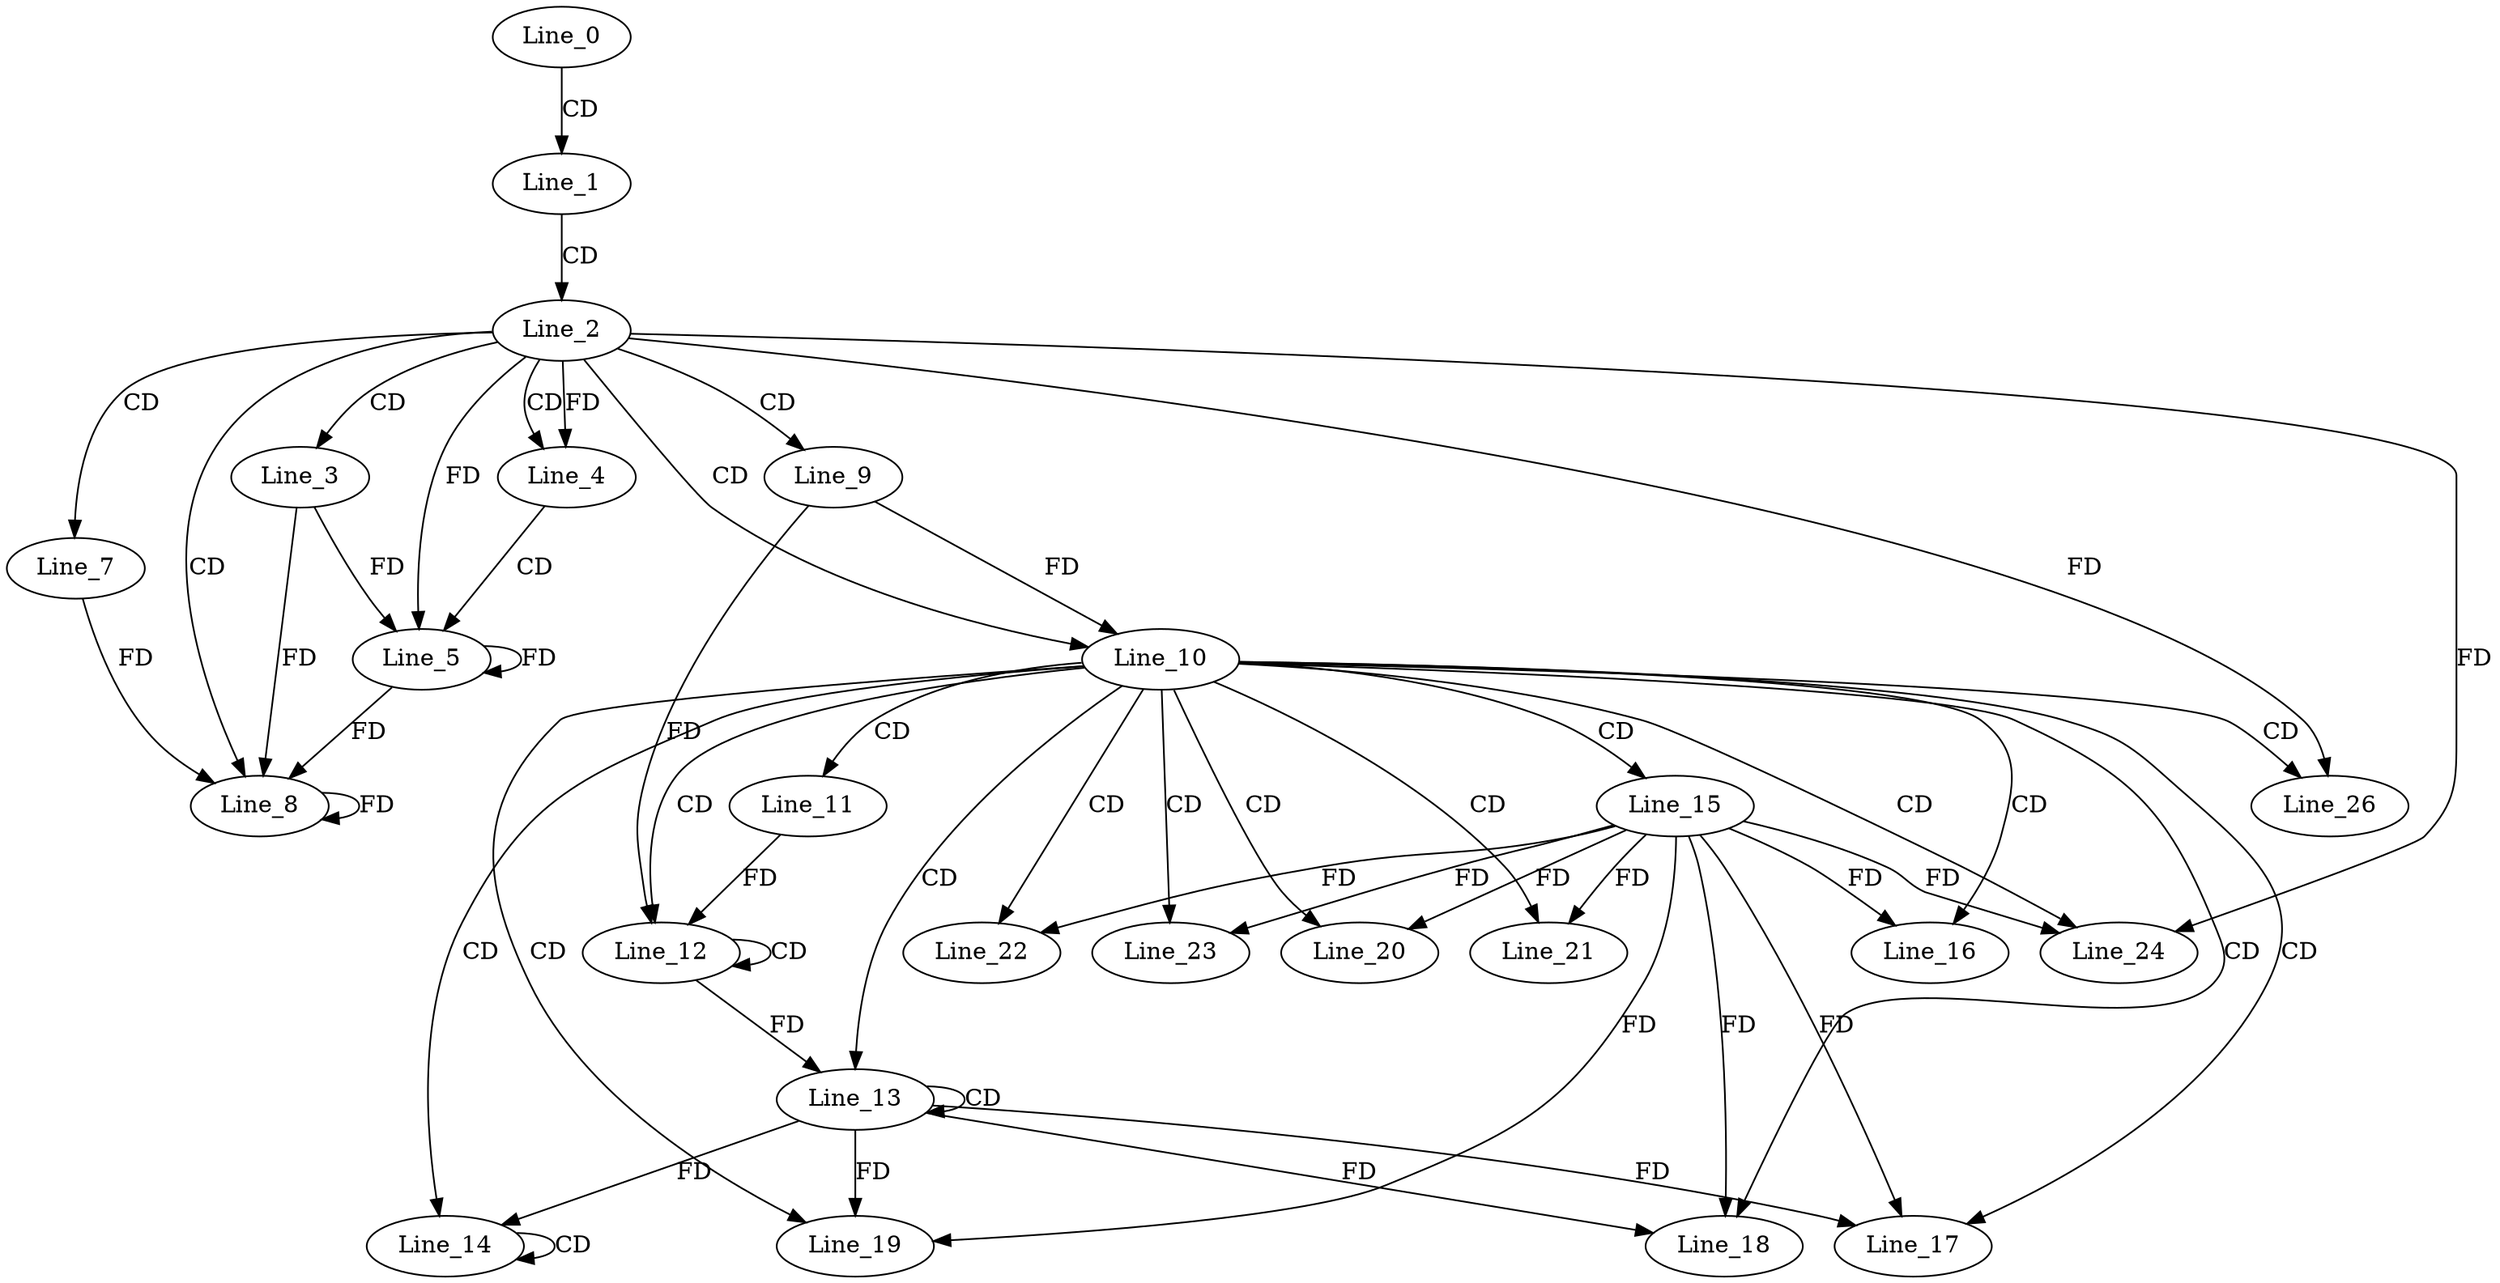 digraph G {
  Line_0;
  Line_1;
  Line_2;
  Line_3;
  Line_4;
  Line_4;
  Line_5;
  Line_5;
  Line_5;
  Line_7;
  Line_8;
  Line_8;
  Line_8;
  Line_9;
  Line_10;
  Line_10;
  Line_11;
  Line_12;
  Line_12;
  Line_12;
  Line_13;
  Line_13;
  Line_13;
  Line_14;
  Line_14;
  Line_14;
  Line_15;
  Line_16;
  Line_17;
  Line_17;
  Line_18;
  Line_18;
  Line_19;
  Line_19;
  Line_20;
  Line_21;
  Line_22;
  Line_23;
  Line_24;
  Line_24;
  Line_26;
  Line_0 -> Line_1 [ label="CD" ];
  Line_1 -> Line_2 [ label="CD" ];
  Line_2 -> Line_3 [ label="CD" ];
  Line_2 -> Line_4 [ label="CD" ];
  Line_2 -> Line_4 [ label="FD" ];
  Line_4 -> Line_5 [ label="CD" ];
  Line_3 -> Line_5 [ label="FD" ];
  Line_5 -> Line_5 [ label="FD" ];
  Line_2 -> Line_5 [ label="FD" ];
  Line_2 -> Line_7 [ label="CD" ];
  Line_2 -> Line_8 [ label="CD" ];
  Line_7 -> Line_8 [ label="FD" ];
  Line_8 -> Line_8 [ label="FD" ];
  Line_3 -> Line_8 [ label="FD" ];
  Line_5 -> Line_8 [ label="FD" ];
  Line_2 -> Line_9 [ label="CD" ];
  Line_2 -> Line_10 [ label="CD" ];
  Line_9 -> Line_10 [ label="FD" ];
  Line_10 -> Line_11 [ label="CD" ];
  Line_10 -> Line_12 [ label="CD" ];
  Line_12 -> Line_12 [ label="CD" ];
  Line_11 -> Line_12 [ label="FD" ];
  Line_9 -> Line_12 [ label="FD" ];
  Line_10 -> Line_13 [ label="CD" ];
  Line_13 -> Line_13 [ label="CD" ];
  Line_12 -> Line_13 [ label="FD" ];
  Line_10 -> Line_14 [ label="CD" ];
  Line_14 -> Line_14 [ label="CD" ];
  Line_13 -> Line_14 [ label="FD" ];
  Line_10 -> Line_15 [ label="CD" ];
  Line_10 -> Line_16 [ label="CD" ];
  Line_15 -> Line_16 [ label="FD" ];
  Line_10 -> Line_17 [ label="CD" ];
  Line_15 -> Line_17 [ label="FD" ];
  Line_13 -> Line_17 [ label="FD" ];
  Line_10 -> Line_18 [ label="CD" ];
  Line_15 -> Line_18 [ label="FD" ];
  Line_13 -> Line_18 [ label="FD" ];
  Line_10 -> Line_19 [ label="CD" ];
  Line_15 -> Line_19 [ label="FD" ];
  Line_13 -> Line_19 [ label="FD" ];
  Line_10 -> Line_20 [ label="CD" ];
  Line_15 -> Line_20 [ label="FD" ];
  Line_10 -> Line_21 [ label="CD" ];
  Line_15 -> Line_21 [ label="FD" ];
  Line_10 -> Line_22 [ label="CD" ];
  Line_15 -> Line_22 [ label="FD" ];
  Line_10 -> Line_23 [ label="CD" ];
  Line_15 -> Line_23 [ label="FD" ];
  Line_10 -> Line_24 [ label="CD" ];
  Line_2 -> Line_24 [ label="FD" ];
  Line_15 -> Line_24 [ label="FD" ];
  Line_10 -> Line_26 [ label="CD" ];
  Line_2 -> Line_26 [ label="FD" ];
}
